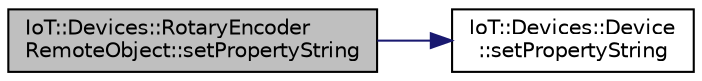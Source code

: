 digraph "IoT::Devices::RotaryEncoderRemoteObject::setPropertyString"
{
 // LATEX_PDF_SIZE
  edge [fontname="Helvetica",fontsize="10",labelfontname="Helvetica",labelfontsize="10"];
  node [fontname="Helvetica",fontsize="10",shape=record];
  rankdir="LR";
  Node1 [label="IoT::Devices::RotaryEncoder\lRemoteObject::setPropertyString",height=0.2,width=0.4,color="black", fillcolor="grey75", style="filled", fontcolor="black",tooltip=" "];
  Node1 -> Node2 [color="midnightblue",fontsize="10",style="solid"];
  Node2 [label="IoT::Devices::Device\l::setPropertyString",height=0.2,width=0.4,color="black", fillcolor="white", style="filled",URL="$classIoT_1_1Devices_1_1Device.html#a5010c62a7ea4d1ef6fa2914899d9809d",tooltip="Destroys the Device."];
}
